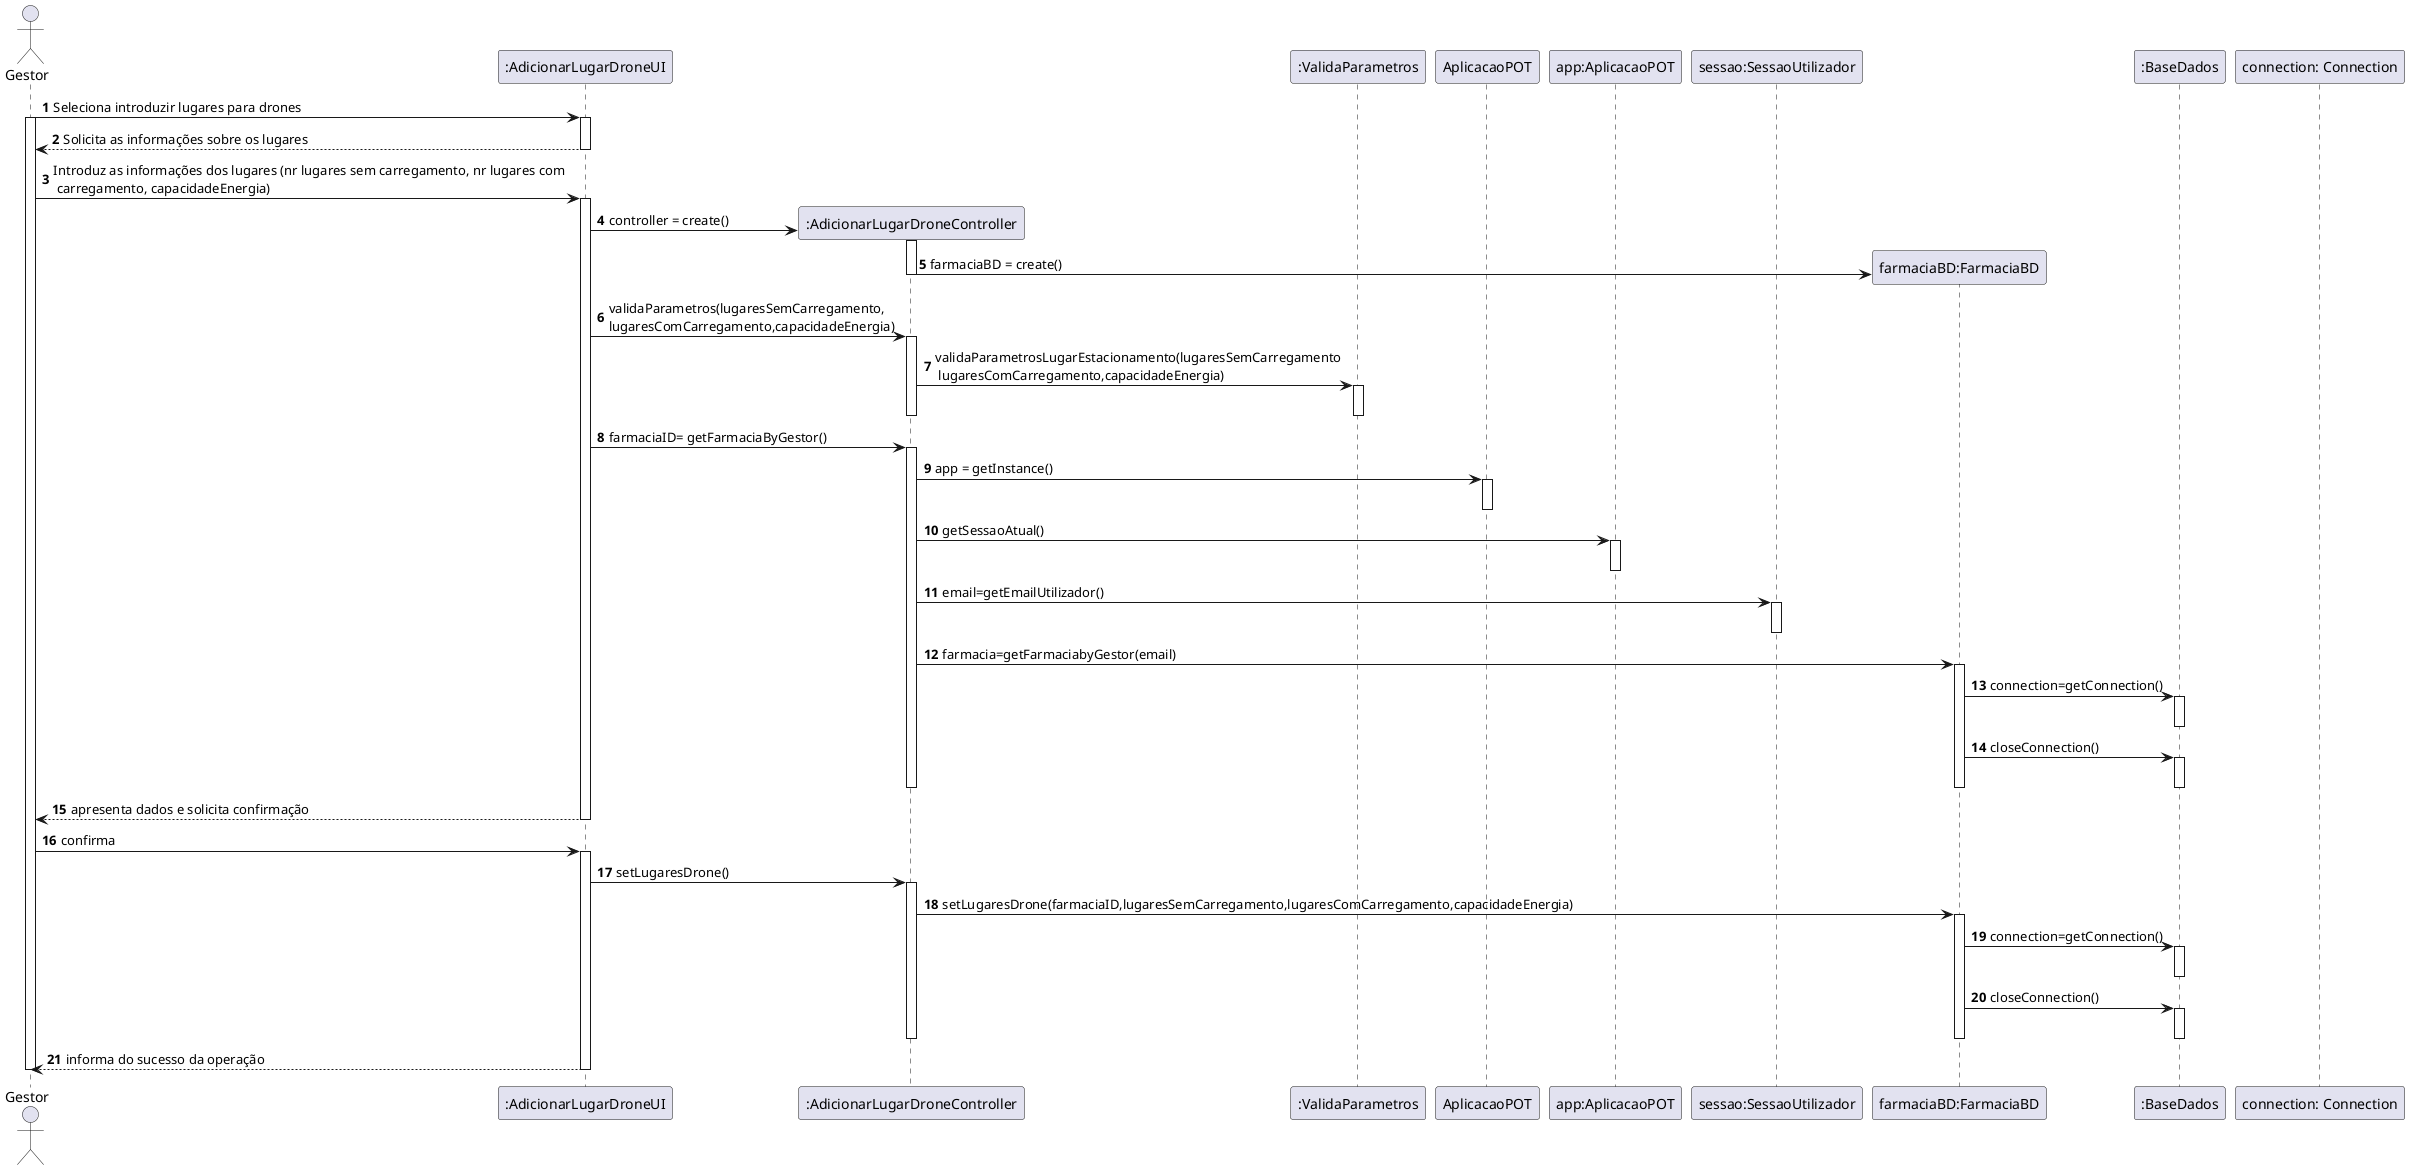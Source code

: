 @startuml
autonumber

actor "Gestor" as ADMIN
participant ":AdicionarLugarDroneUI" as UI
participant ":AdicionarLugarDroneController" as CONTROLLER
participant ":ValidaParametros" as VALIDA
participant "AplicacaoPOT" as APLICACAOPOT
participant "app:AplicacaoPOT" as APP
participant "sessao:SessaoUtilizador" as SESSAO
participant "farmaciaBD:FarmaciaBD" as FARMBD


participant ":BaseDados" AS BD
participant "connection: Connection" as CN




ADMIN -> UI : Seleciona introduzir lugares para drones
activate ADMIN

activate UI
UI --> ADMIN : Solicita as informações sobre os lugares
deactivate UI

ADMIN -> UI : Introduz as informações dos lugares (nr lugares sem carregamento, nr lugares com \n carregamento, capacidadeEnergia)
activate UI
UI -> CONTROLLER** : controller = create()
    activate CONTROLLER

        CONTROLLER -> FARMBD** : farmaciaBD = create()
        deactivate CONTROLLER
UI -> CONTROLLER : validaParametros(lugaresSemCarregamento,\nlugaresComCarregamento,capacidadeEnergia)
activate CONTROLLER
CONTROLLER-> VALIDA : validaParametrosLugarEstacionamento(lugaresSemCarregamento\n lugaresComCarregamento,capacidadeEnergia)
activate VALIDA
deactivate VALIDA
deactivate CONTROLLER
UI -> CONTROLLER : farmaciaID= getFarmaciaByGestor()
activate CONTROLLER
    CONTROLLER -> APLICACAOPOT: app = getInstance()
    activate APLICACAOPOT
    deactivate APLICACAOPOT
     CONTROLLER-> APP :  getSessaoAtual()
                                  activate APP
                                  deactivate APP

           CONTROLLER -> SESSAO: email=getEmailUtilizador()
                activate SESSAO
                deactivate SESSAO

 CONTROLLER -> FARMBD: farmacia=getFarmaciabyGestor(email)
 activate FARMBD
 FARMBD -> BD : connection=getConnection()
 activate BD
 deactivate BD
 FARMBD -> BD : closeConnection()
 activate BD
 deactivate BD
 deactivate FARMBD
deactivate CONTROLLER
UI --> ADMIN : apresenta dados e solicita confirmação
deactivate UI
ADMIN -> UI: confirma
activate UI
UI-> CONTROLLER : setLugaresDrone()
activate CONTROLLER
CONTROLLER -> FARMBD: setLugaresDrone(farmaciaID,lugaresSemCarregamento,lugaresComCarregamento,capacidadeEnergia)
activate FARMBD
 FARMBD -> BD : connection=getConnection()
 activate BD
 deactivate BD
 FARMBD -> BD : closeConnection()
 activate BD
 deactivate BD
deactivate FARMBD
deactivate CONTROLLER
UI--> ADMIN : informa do sucesso da operação
deactivate UI
deactivate ADMIN
@enduml